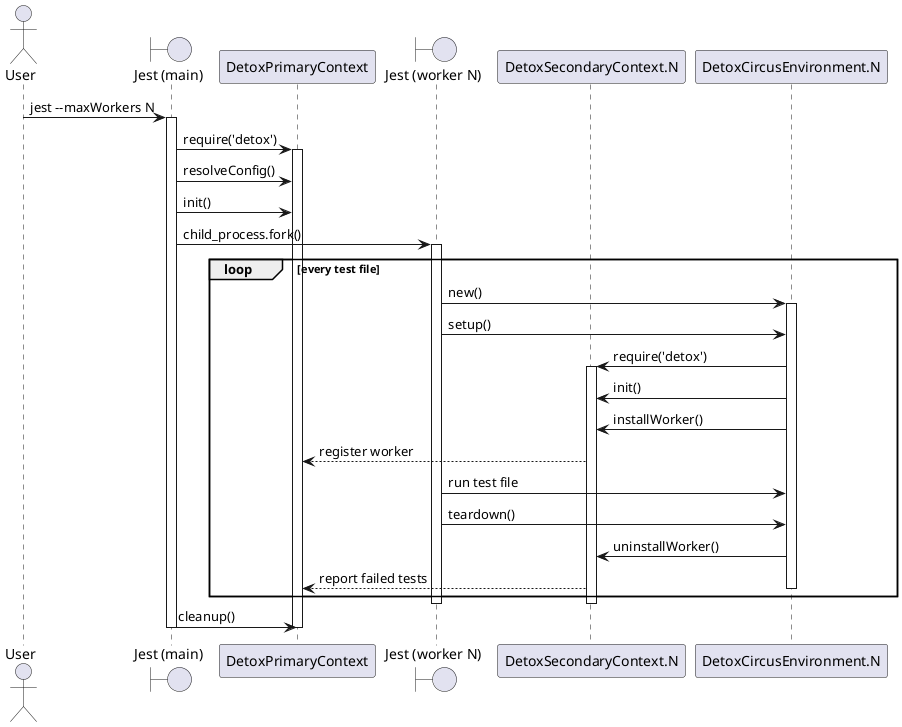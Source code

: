 @startuml

actor User
boundary "Jest (main)" as Jest0
participant "DetoxPrimaryContext" as Pri
boundary "Jest (worker N)" as JestN
participant "DetoxSecondaryContext.N" as Sec
participant "DetoxCircusEnvironment.N" as Env

User -> Jest0: jest --maxWorkers N
activate Jest0
Jest0 -> Pri: require('detox')
activate Pri
Jest0 -> Pri: resolveConfig()
Jest0 -> Pri: init()
Jest0 -> JestN: child_process.fork()
activate JestN
loop every test file
  JestN -> Env: new()
  activate Env
  JestN -> Env: setup()
  Env -> Sec: require('detox')
  activate Sec
  Env -> Sec: init()
  Env -> Sec: installWorker()
  Sec --> Pri: register worker
  JestN -> Env: run test file
  JestN -> Env: teardown()
  Env -> Sec: uninstallWorker()
  Sec --> Pri: report failed tests
  deactivate Env
end loop
deactivate Sec
deactivate JestN
Jest0 -> Pri: cleanup()
deactivate Pri
deactivate Jest0

@enduml

